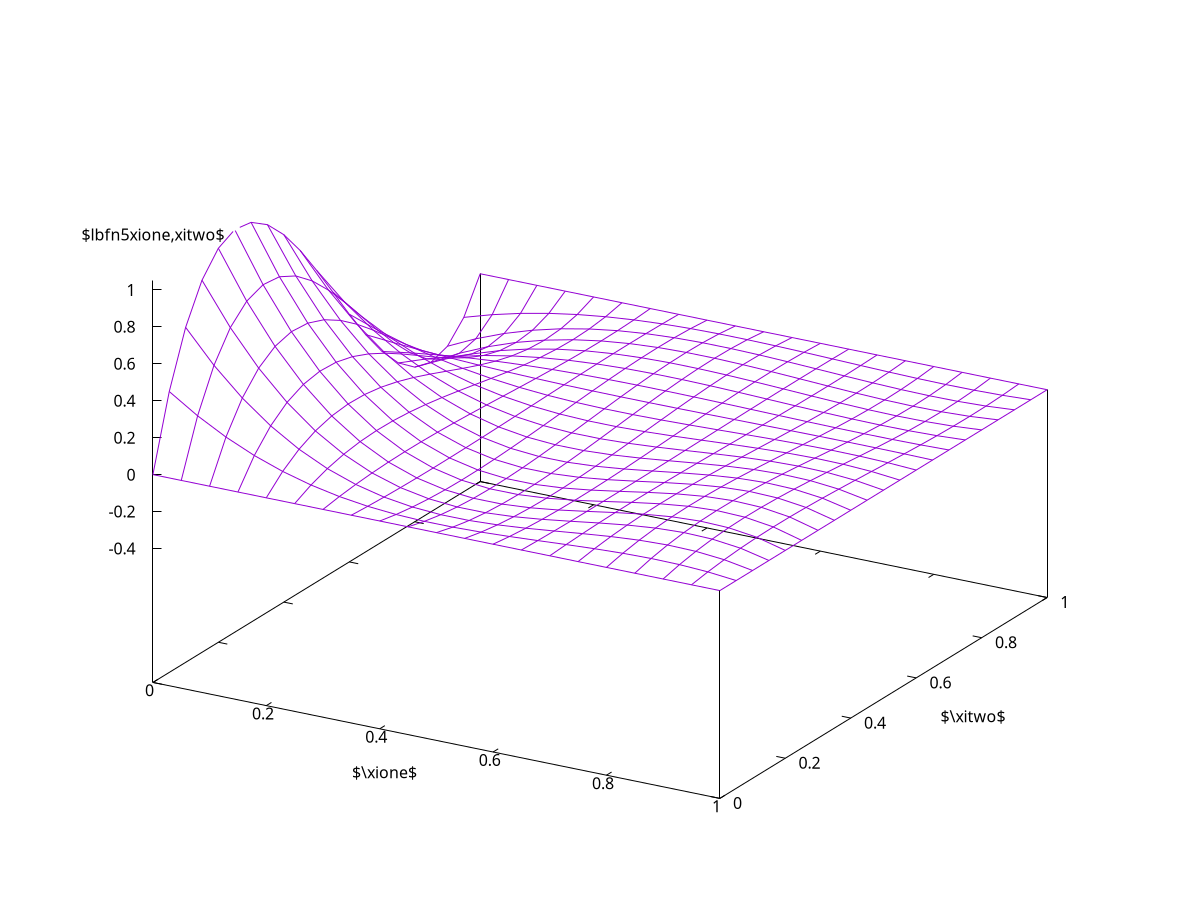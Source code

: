 #set title "Bicubic Lagrange basis functions"
set nokey
set samples 21
set isosample 21
set xlabel "$\\xione$"
set ylabel "$\\xitwo$"
set label 5  "$\\lbfn{5}{\\xione,\\xitwo}$"  at 0.00, 0.00, 1.30 centre
#set xtics  0.00,0.25,1
#set ytics -0.25,0.25,1
phi1(z)=0.5*(3.0*z-1.0)*(3.0*z-2.0)*(1.0-z)
phi2(z)=4.5*z*(3.0*z-2.0)*(z-1.0)
phi3(z)=4.5*z*(3.0*z-1.0)*(1.0-z)
phi4(z)=0.5*z*(3.0*z-1.0)*(3.0*z-2.0)
psi5(x,y)=phi1(x)*phi2(y)
set xrange [0:1]
set yrange [0:1]
set zrange [-0.4:1.05]
splot psi5(x,y)

